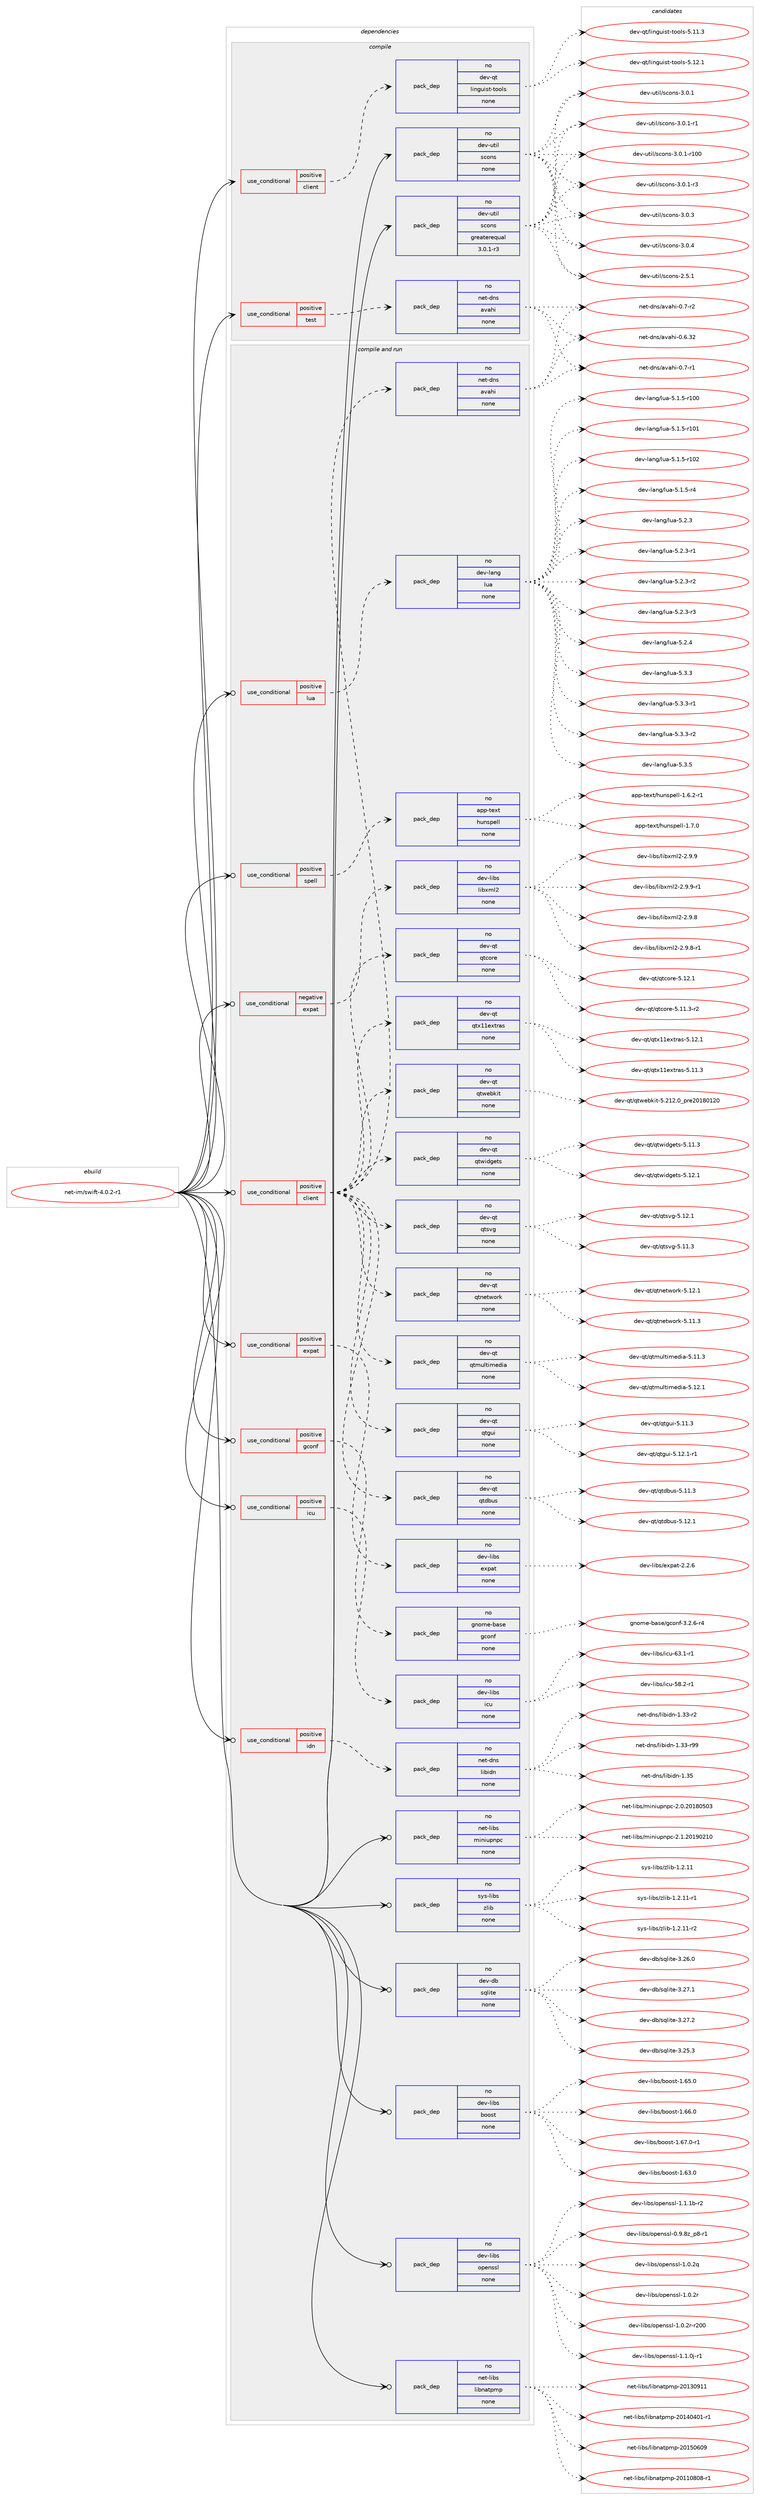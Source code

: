 digraph prolog {

# *************
# Graph options
# *************

newrank=true;
concentrate=true;
compound=true;
graph [rankdir=LR,fontname=Helvetica,fontsize=10,ranksep=1.5];#, ranksep=2.5, nodesep=0.2];
edge  [arrowhead=vee];
node  [fontname=Helvetica,fontsize=10];

# **********
# The ebuild
# **********

subgraph cluster_leftcol {
color=gray;
rank=same;
label=<<i>ebuild</i>>;
id [label="net-im/swift-4.0.2-r1", color=red, width=4, href="../net-im/swift-4.0.2-r1.svg"];
}

# ****************
# The dependencies
# ****************

subgraph cluster_midcol {
color=gray;
label=<<i>dependencies</i>>;
subgraph cluster_compile {
fillcolor="#eeeeee";
style=filled;
label=<<i>compile</i>>;
subgraph cond445204 {
dependency1655948 [label=<<TABLE BORDER="0" CELLBORDER="1" CELLSPACING="0" CELLPADDING="4"><TR><TD ROWSPAN="3" CELLPADDING="10">use_conditional</TD></TR><TR><TD>positive</TD></TR><TR><TD>client</TD></TR></TABLE>>, shape=none, color=red];
subgraph pack1183905 {
dependency1655949 [label=<<TABLE BORDER="0" CELLBORDER="1" CELLSPACING="0" CELLPADDING="4" WIDTH="220"><TR><TD ROWSPAN="6" CELLPADDING="30">pack_dep</TD></TR><TR><TD WIDTH="110">no</TD></TR><TR><TD>dev-qt</TD></TR><TR><TD>linguist-tools</TD></TR><TR><TD>none</TD></TR><TR><TD></TD></TR></TABLE>>, shape=none, color=blue];
}
dependency1655948:e -> dependency1655949:w [weight=20,style="dashed",arrowhead="vee"];
}
id:e -> dependency1655948:w [weight=20,style="solid",arrowhead="vee"];
subgraph cond445205 {
dependency1655950 [label=<<TABLE BORDER="0" CELLBORDER="1" CELLSPACING="0" CELLPADDING="4"><TR><TD ROWSPAN="3" CELLPADDING="10">use_conditional</TD></TR><TR><TD>positive</TD></TR><TR><TD>test</TD></TR></TABLE>>, shape=none, color=red];
subgraph pack1183906 {
dependency1655951 [label=<<TABLE BORDER="0" CELLBORDER="1" CELLSPACING="0" CELLPADDING="4" WIDTH="220"><TR><TD ROWSPAN="6" CELLPADDING="30">pack_dep</TD></TR><TR><TD WIDTH="110">no</TD></TR><TR><TD>net-dns</TD></TR><TR><TD>avahi</TD></TR><TR><TD>none</TD></TR><TR><TD></TD></TR></TABLE>>, shape=none, color=blue];
}
dependency1655950:e -> dependency1655951:w [weight=20,style="dashed",arrowhead="vee"];
}
id:e -> dependency1655950:w [weight=20,style="solid",arrowhead="vee"];
subgraph pack1183907 {
dependency1655952 [label=<<TABLE BORDER="0" CELLBORDER="1" CELLSPACING="0" CELLPADDING="4" WIDTH="220"><TR><TD ROWSPAN="6" CELLPADDING="30">pack_dep</TD></TR><TR><TD WIDTH="110">no</TD></TR><TR><TD>dev-util</TD></TR><TR><TD>scons</TD></TR><TR><TD>greaterequal</TD></TR><TR><TD>3.0.1-r3</TD></TR></TABLE>>, shape=none, color=blue];
}
id:e -> dependency1655952:w [weight=20,style="solid",arrowhead="vee"];
subgraph pack1183908 {
dependency1655953 [label=<<TABLE BORDER="0" CELLBORDER="1" CELLSPACING="0" CELLPADDING="4" WIDTH="220"><TR><TD ROWSPAN="6" CELLPADDING="30">pack_dep</TD></TR><TR><TD WIDTH="110">no</TD></TR><TR><TD>dev-util</TD></TR><TR><TD>scons</TD></TR><TR><TD>none</TD></TR><TR><TD></TD></TR></TABLE>>, shape=none, color=blue];
}
id:e -> dependency1655953:w [weight=20,style="solid",arrowhead="vee"];
}
subgraph cluster_compileandrun {
fillcolor="#eeeeee";
style=filled;
label=<<i>compile and run</i>>;
subgraph cond445206 {
dependency1655954 [label=<<TABLE BORDER="0" CELLBORDER="1" CELLSPACING="0" CELLPADDING="4"><TR><TD ROWSPAN="3" CELLPADDING="10">use_conditional</TD></TR><TR><TD>negative</TD></TR><TR><TD>expat</TD></TR></TABLE>>, shape=none, color=red];
subgraph pack1183909 {
dependency1655955 [label=<<TABLE BORDER="0" CELLBORDER="1" CELLSPACING="0" CELLPADDING="4" WIDTH="220"><TR><TD ROWSPAN="6" CELLPADDING="30">pack_dep</TD></TR><TR><TD WIDTH="110">no</TD></TR><TR><TD>dev-libs</TD></TR><TR><TD>libxml2</TD></TR><TR><TD>none</TD></TR><TR><TD></TD></TR></TABLE>>, shape=none, color=blue];
}
dependency1655954:e -> dependency1655955:w [weight=20,style="dashed",arrowhead="vee"];
}
id:e -> dependency1655954:w [weight=20,style="solid",arrowhead="odotvee"];
subgraph cond445207 {
dependency1655956 [label=<<TABLE BORDER="0" CELLBORDER="1" CELLSPACING="0" CELLPADDING="4"><TR><TD ROWSPAN="3" CELLPADDING="10">use_conditional</TD></TR><TR><TD>positive</TD></TR><TR><TD>client</TD></TR></TABLE>>, shape=none, color=red];
subgraph pack1183910 {
dependency1655957 [label=<<TABLE BORDER="0" CELLBORDER="1" CELLSPACING="0" CELLPADDING="4" WIDTH="220"><TR><TD ROWSPAN="6" CELLPADDING="30">pack_dep</TD></TR><TR><TD WIDTH="110">no</TD></TR><TR><TD>dev-qt</TD></TR><TR><TD>qtcore</TD></TR><TR><TD>none</TD></TR><TR><TD></TD></TR></TABLE>>, shape=none, color=blue];
}
dependency1655956:e -> dependency1655957:w [weight=20,style="dashed",arrowhead="vee"];
subgraph pack1183911 {
dependency1655958 [label=<<TABLE BORDER="0" CELLBORDER="1" CELLSPACING="0" CELLPADDING="4" WIDTH="220"><TR><TD ROWSPAN="6" CELLPADDING="30">pack_dep</TD></TR><TR><TD WIDTH="110">no</TD></TR><TR><TD>dev-qt</TD></TR><TR><TD>qtdbus</TD></TR><TR><TD>none</TD></TR><TR><TD></TD></TR></TABLE>>, shape=none, color=blue];
}
dependency1655956:e -> dependency1655958:w [weight=20,style="dashed",arrowhead="vee"];
subgraph pack1183912 {
dependency1655959 [label=<<TABLE BORDER="0" CELLBORDER="1" CELLSPACING="0" CELLPADDING="4" WIDTH="220"><TR><TD ROWSPAN="6" CELLPADDING="30">pack_dep</TD></TR><TR><TD WIDTH="110">no</TD></TR><TR><TD>dev-qt</TD></TR><TR><TD>qtgui</TD></TR><TR><TD>none</TD></TR><TR><TD></TD></TR></TABLE>>, shape=none, color=blue];
}
dependency1655956:e -> dependency1655959:w [weight=20,style="dashed",arrowhead="vee"];
subgraph pack1183913 {
dependency1655960 [label=<<TABLE BORDER="0" CELLBORDER="1" CELLSPACING="0" CELLPADDING="4" WIDTH="220"><TR><TD ROWSPAN="6" CELLPADDING="30">pack_dep</TD></TR><TR><TD WIDTH="110">no</TD></TR><TR><TD>dev-qt</TD></TR><TR><TD>qtmultimedia</TD></TR><TR><TD>none</TD></TR><TR><TD></TD></TR></TABLE>>, shape=none, color=blue];
}
dependency1655956:e -> dependency1655960:w [weight=20,style="dashed",arrowhead="vee"];
subgraph pack1183914 {
dependency1655961 [label=<<TABLE BORDER="0" CELLBORDER="1" CELLSPACING="0" CELLPADDING="4" WIDTH="220"><TR><TD ROWSPAN="6" CELLPADDING="30">pack_dep</TD></TR><TR><TD WIDTH="110">no</TD></TR><TR><TD>dev-qt</TD></TR><TR><TD>qtnetwork</TD></TR><TR><TD>none</TD></TR><TR><TD></TD></TR></TABLE>>, shape=none, color=blue];
}
dependency1655956:e -> dependency1655961:w [weight=20,style="dashed",arrowhead="vee"];
subgraph pack1183915 {
dependency1655962 [label=<<TABLE BORDER="0" CELLBORDER="1" CELLSPACING="0" CELLPADDING="4" WIDTH="220"><TR><TD ROWSPAN="6" CELLPADDING="30">pack_dep</TD></TR><TR><TD WIDTH="110">no</TD></TR><TR><TD>dev-qt</TD></TR><TR><TD>qtsvg</TD></TR><TR><TD>none</TD></TR><TR><TD></TD></TR></TABLE>>, shape=none, color=blue];
}
dependency1655956:e -> dependency1655962:w [weight=20,style="dashed",arrowhead="vee"];
subgraph pack1183916 {
dependency1655963 [label=<<TABLE BORDER="0" CELLBORDER="1" CELLSPACING="0" CELLPADDING="4" WIDTH="220"><TR><TD ROWSPAN="6" CELLPADDING="30">pack_dep</TD></TR><TR><TD WIDTH="110">no</TD></TR><TR><TD>dev-qt</TD></TR><TR><TD>qtwidgets</TD></TR><TR><TD>none</TD></TR><TR><TD></TD></TR></TABLE>>, shape=none, color=blue];
}
dependency1655956:e -> dependency1655963:w [weight=20,style="dashed",arrowhead="vee"];
subgraph pack1183917 {
dependency1655964 [label=<<TABLE BORDER="0" CELLBORDER="1" CELLSPACING="0" CELLPADDING="4" WIDTH="220"><TR><TD ROWSPAN="6" CELLPADDING="30">pack_dep</TD></TR><TR><TD WIDTH="110">no</TD></TR><TR><TD>dev-qt</TD></TR><TR><TD>qtwebkit</TD></TR><TR><TD>none</TD></TR><TR><TD></TD></TR></TABLE>>, shape=none, color=blue];
}
dependency1655956:e -> dependency1655964:w [weight=20,style="dashed",arrowhead="vee"];
subgraph pack1183918 {
dependency1655965 [label=<<TABLE BORDER="0" CELLBORDER="1" CELLSPACING="0" CELLPADDING="4" WIDTH="220"><TR><TD ROWSPAN="6" CELLPADDING="30">pack_dep</TD></TR><TR><TD WIDTH="110">no</TD></TR><TR><TD>dev-qt</TD></TR><TR><TD>qtx11extras</TD></TR><TR><TD>none</TD></TR><TR><TD></TD></TR></TABLE>>, shape=none, color=blue];
}
dependency1655956:e -> dependency1655965:w [weight=20,style="dashed",arrowhead="vee"];
subgraph pack1183919 {
dependency1655966 [label=<<TABLE BORDER="0" CELLBORDER="1" CELLSPACING="0" CELLPADDING="4" WIDTH="220"><TR><TD ROWSPAN="6" CELLPADDING="30">pack_dep</TD></TR><TR><TD WIDTH="110">no</TD></TR><TR><TD>net-dns</TD></TR><TR><TD>avahi</TD></TR><TR><TD>none</TD></TR><TR><TD></TD></TR></TABLE>>, shape=none, color=blue];
}
dependency1655956:e -> dependency1655966:w [weight=20,style="dashed",arrowhead="vee"];
}
id:e -> dependency1655956:w [weight=20,style="solid",arrowhead="odotvee"];
subgraph cond445208 {
dependency1655967 [label=<<TABLE BORDER="0" CELLBORDER="1" CELLSPACING="0" CELLPADDING="4"><TR><TD ROWSPAN="3" CELLPADDING="10">use_conditional</TD></TR><TR><TD>positive</TD></TR><TR><TD>expat</TD></TR></TABLE>>, shape=none, color=red];
subgraph pack1183920 {
dependency1655968 [label=<<TABLE BORDER="0" CELLBORDER="1" CELLSPACING="0" CELLPADDING="4" WIDTH="220"><TR><TD ROWSPAN="6" CELLPADDING="30">pack_dep</TD></TR><TR><TD WIDTH="110">no</TD></TR><TR><TD>dev-libs</TD></TR><TR><TD>expat</TD></TR><TR><TD>none</TD></TR><TR><TD></TD></TR></TABLE>>, shape=none, color=blue];
}
dependency1655967:e -> dependency1655968:w [weight=20,style="dashed",arrowhead="vee"];
}
id:e -> dependency1655967:w [weight=20,style="solid",arrowhead="odotvee"];
subgraph cond445209 {
dependency1655969 [label=<<TABLE BORDER="0" CELLBORDER="1" CELLSPACING="0" CELLPADDING="4"><TR><TD ROWSPAN="3" CELLPADDING="10">use_conditional</TD></TR><TR><TD>positive</TD></TR><TR><TD>gconf</TD></TR></TABLE>>, shape=none, color=red];
subgraph pack1183921 {
dependency1655970 [label=<<TABLE BORDER="0" CELLBORDER="1" CELLSPACING="0" CELLPADDING="4" WIDTH="220"><TR><TD ROWSPAN="6" CELLPADDING="30">pack_dep</TD></TR><TR><TD WIDTH="110">no</TD></TR><TR><TD>gnome-base</TD></TR><TR><TD>gconf</TD></TR><TR><TD>none</TD></TR><TR><TD></TD></TR></TABLE>>, shape=none, color=blue];
}
dependency1655969:e -> dependency1655970:w [weight=20,style="dashed",arrowhead="vee"];
}
id:e -> dependency1655969:w [weight=20,style="solid",arrowhead="odotvee"];
subgraph cond445210 {
dependency1655971 [label=<<TABLE BORDER="0" CELLBORDER="1" CELLSPACING="0" CELLPADDING="4"><TR><TD ROWSPAN="3" CELLPADDING="10">use_conditional</TD></TR><TR><TD>positive</TD></TR><TR><TD>icu</TD></TR></TABLE>>, shape=none, color=red];
subgraph pack1183922 {
dependency1655972 [label=<<TABLE BORDER="0" CELLBORDER="1" CELLSPACING="0" CELLPADDING="4" WIDTH="220"><TR><TD ROWSPAN="6" CELLPADDING="30">pack_dep</TD></TR><TR><TD WIDTH="110">no</TD></TR><TR><TD>dev-libs</TD></TR><TR><TD>icu</TD></TR><TR><TD>none</TD></TR><TR><TD></TD></TR></TABLE>>, shape=none, color=blue];
}
dependency1655971:e -> dependency1655972:w [weight=20,style="dashed",arrowhead="vee"];
}
id:e -> dependency1655971:w [weight=20,style="solid",arrowhead="odotvee"];
subgraph cond445211 {
dependency1655973 [label=<<TABLE BORDER="0" CELLBORDER="1" CELLSPACING="0" CELLPADDING="4"><TR><TD ROWSPAN="3" CELLPADDING="10">use_conditional</TD></TR><TR><TD>positive</TD></TR><TR><TD>idn</TD></TR></TABLE>>, shape=none, color=red];
subgraph pack1183923 {
dependency1655974 [label=<<TABLE BORDER="0" CELLBORDER="1" CELLSPACING="0" CELLPADDING="4" WIDTH="220"><TR><TD ROWSPAN="6" CELLPADDING="30">pack_dep</TD></TR><TR><TD WIDTH="110">no</TD></TR><TR><TD>net-dns</TD></TR><TR><TD>libidn</TD></TR><TR><TD>none</TD></TR><TR><TD></TD></TR></TABLE>>, shape=none, color=blue];
}
dependency1655973:e -> dependency1655974:w [weight=20,style="dashed",arrowhead="vee"];
}
id:e -> dependency1655973:w [weight=20,style="solid",arrowhead="odotvee"];
subgraph cond445212 {
dependency1655975 [label=<<TABLE BORDER="0" CELLBORDER="1" CELLSPACING="0" CELLPADDING="4"><TR><TD ROWSPAN="3" CELLPADDING="10">use_conditional</TD></TR><TR><TD>positive</TD></TR><TR><TD>lua</TD></TR></TABLE>>, shape=none, color=red];
subgraph pack1183924 {
dependency1655976 [label=<<TABLE BORDER="0" CELLBORDER="1" CELLSPACING="0" CELLPADDING="4" WIDTH="220"><TR><TD ROWSPAN="6" CELLPADDING="30">pack_dep</TD></TR><TR><TD WIDTH="110">no</TD></TR><TR><TD>dev-lang</TD></TR><TR><TD>lua</TD></TR><TR><TD>none</TD></TR><TR><TD></TD></TR></TABLE>>, shape=none, color=blue];
}
dependency1655975:e -> dependency1655976:w [weight=20,style="dashed",arrowhead="vee"];
}
id:e -> dependency1655975:w [weight=20,style="solid",arrowhead="odotvee"];
subgraph cond445213 {
dependency1655977 [label=<<TABLE BORDER="0" CELLBORDER="1" CELLSPACING="0" CELLPADDING="4"><TR><TD ROWSPAN="3" CELLPADDING="10">use_conditional</TD></TR><TR><TD>positive</TD></TR><TR><TD>spell</TD></TR></TABLE>>, shape=none, color=red];
subgraph pack1183925 {
dependency1655978 [label=<<TABLE BORDER="0" CELLBORDER="1" CELLSPACING="0" CELLPADDING="4" WIDTH="220"><TR><TD ROWSPAN="6" CELLPADDING="30">pack_dep</TD></TR><TR><TD WIDTH="110">no</TD></TR><TR><TD>app-text</TD></TR><TR><TD>hunspell</TD></TR><TR><TD>none</TD></TR><TR><TD></TD></TR></TABLE>>, shape=none, color=blue];
}
dependency1655977:e -> dependency1655978:w [weight=20,style="dashed",arrowhead="vee"];
}
id:e -> dependency1655977:w [weight=20,style="solid",arrowhead="odotvee"];
subgraph pack1183926 {
dependency1655979 [label=<<TABLE BORDER="0" CELLBORDER="1" CELLSPACING="0" CELLPADDING="4" WIDTH="220"><TR><TD ROWSPAN="6" CELLPADDING="30">pack_dep</TD></TR><TR><TD WIDTH="110">no</TD></TR><TR><TD>dev-db</TD></TR><TR><TD>sqlite</TD></TR><TR><TD>none</TD></TR><TR><TD></TD></TR></TABLE>>, shape=none, color=blue];
}
id:e -> dependency1655979:w [weight=20,style="solid",arrowhead="odotvee"];
subgraph pack1183927 {
dependency1655980 [label=<<TABLE BORDER="0" CELLBORDER="1" CELLSPACING="0" CELLPADDING="4" WIDTH="220"><TR><TD ROWSPAN="6" CELLPADDING="30">pack_dep</TD></TR><TR><TD WIDTH="110">no</TD></TR><TR><TD>dev-libs</TD></TR><TR><TD>boost</TD></TR><TR><TD>none</TD></TR><TR><TD></TD></TR></TABLE>>, shape=none, color=blue];
}
id:e -> dependency1655980:w [weight=20,style="solid",arrowhead="odotvee"];
subgraph pack1183928 {
dependency1655981 [label=<<TABLE BORDER="0" CELLBORDER="1" CELLSPACING="0" CELLPADDING="4" WIDTH="220"><TR><TD ROWSPAN="6" CELLPADDING="30">pack_dep</TD></TR><TR><TD WIDTH="110">no</TD></TR><TR><TD>dev-libs</TD></TR><TR><TD>openssl</TD></TR><TR><TD>none</TD></TR><TR><TD></TD></TR></TABLE>>, shape=none, color=blue];
}
id:e -> dependency1655981:w [weight=20,style="solid",arrowhead="odotvee"];
subgraph pack1183929 {
dependency1655982 [label=<<TABLE BORDER="0" CELLBORDER="1" CELLSPACING="0" CELLPADDING="4" WIDTH="220"><TR><TD ROWSPAN="6" CELLPADDING="30">pack_dep</TD></TR><TR><TD WIDTH="110">no</TD></TR><TR><TD>net-libs</TD></TR><TR><TD>libnatpmp</TD></TR><TR><TD>none</TD></TR><TR><TD></TD></TR></TABLE>>, shape=none, color=blue];
}
id:e -> dependency1655982:w [weight=20,style="solid",arrowhead="odotvee"];
subgraph pack1183930 {
dependency1655983 [label=<<TABLE BORDER="0" CELLBORDER="1" CELLSPACING="0" CELLPADDING="4" WIDTH="220"><TR><TD ROWSPAN="6" CELLPADDING="30">pack_dep</TD></TR><TR><TD WIDTH="110">no</TD></TR><TR><TD>net-libs</TD></TR><TR><TD>miniupnpc</TD></TR><TR><TD>none</TD></TR><TR><TD></TD></TR></TABLE>>, shape=none, color=blue];
}
id:e -> dependency1655983:w [weight=20,style="solid",arrowhead="odotvee"];
subgraph pack1183931 {
dependency1655984 [label=<<TABLE BORDER="0" CELLBORDER="1" CELLSPACING="0" CELLPADDING="4" WIDTH="220"><TR><TD ROWSPAN="6" CELLPADDING="30">pack_dep</TD></TR><TR><TD WIDTH="110">no</TD></TR><TR><TD>sys-libs</TD></TR><TR><TD>zlib</TD></TR><TR><TD>none</TD></TR><TR><TD></TD></TR></TABLE>>, shape=none, color=blue];
}
id:e -> dependency1655984:w [weight=20,style="solid",arrowhead="odotvee"];
}
subgraph cluster_run {
fillcolor="#eeeeee";
style=filled;
label=<<i>run</i>>;
}
}

# **************
# The candidates
# **************

subgraph cluster_choices {
rank=same;
color=gray;
label=<<i>candidates</i>>;

subgraph choice1183905 {
color=black;
nodesep=1;
choice10010111845113116471081051101031171051151164511611111110811545534649494651 [label="dev-qt/linguist-tools-5.11.3", color=red, width=4,href="../dev-qt/linguist-tools-5.11.3.svg"];
choice10010111845113116471081051101031171051151164511611111110811545534649504649 [label="dev-qt/linguist-tools-5.12.1", color=red, width=4,href="../dev-qt/linguist-tools-5.12.1.svg"];
dependency1655949:e -> choice10010111845113116471081051101031171051151164511611111110811545534649494651:w [style=dotted,weight="100"];
dependency1655949:e -> choice10010111845113116471081051101031171051151164511611111110811545534649504649:w [style=dotted,weight="100"];
}
subgraph choice1183906 {
color=black;
nodesep=1;
choice1101011164510011011547971189710410545484654465150 [label="net-dns/avahi-0.6.32", color=red, width=4,href="../net-dns/avahi-0.6.32.svg"];
choice11010111645100110115479711897104105454846554511449 [label="net-dns/avahi-0.7-r1", color=red, width=4,href="../net-dns/avahi-0.7-r1.svg"];
choice11010111645100110115479711897104105454846554511450 [label="net-dns/avahi-0.7-r2", color=red, width=4,href="../net-dns/avahi-0.7-r2.svg"];
dependency1655951:e -> choice1101011164510011011547971189710410545484654465150:w [style=dotted,weight="100"];
dependency1655951:e -> choice11010111645100110115479711897104105454846554511449:w [style=dotted,weight="100"];
dependency1655951:e -> choice11010111645100110115479711897104105454846554511450:w [style=dotted,weight="100"];
}
subgraph choice1183907 {
color=black;
nodesep=1;
choice100101118451171161051084711599111110115455046534649 [label="dev-util/scons-2.5.1", color=red, width=4,href="../dev-util/scons-2.5.1.svg"];
choice100101118451171161051084711599111110115455146484649 [label="dev-util/scons-3.0.1", color=red, width=4,href="../dev-util/scons-3.0.1.svg"];
choice1001011184511711610510847115991111101154551464846494511449 [label="dev-util/scons-3.0.1-r1", color=red, width=4,href="../dev-util/scons-3.0.1-r1.svg"];
choice10010111845117116105108471159911111011545514648464945114494848 [label="dev-util/scons-3.0.1-r100", color=red, width=4,href="../dev-util/scons-3.0.1-r100.svg"];
choice1001011184511711610510847115991111101154551464846494511451 [label="dev-util/scons-3.0.1-r3", color=red, width=4,href="../dev-util/scons-3.0.1-r3.svg"];
choice100101118451171161051084711599111110115455146484651 [label="dev-util/scons-3.0.3", color=red, width=4,href="../dev-util/scons-3.0.3.svg"];
choice100101118451171161051084711599111110115455146484652 [label="dev-util/scons-3.0.4", color=red, width=4,href="../dev-util/scons-3.0.4.svg"];
dependency1655952:e -> choice100101118451171161051084711599111110115455046534649:w [style=dotted,weight="100"];
dependency1655952:e -> choice100101118451171161051084711599111110115455146484649:w [style=dotted,weight="100"];
dependency1655952:e -> choice1001011184511711610510847115991111101154551464846494511449:w [style=dotted,weight="100"];
dependency1655952:e -> choice10010111845117116105108471159911111011545514648464945114494848:w [style=dotted,weight="100"];
dependency1655952:e -> choice1001011184511711610510847115991111101154551464846494511451:w [style=dotted,weight="100"];
dependency1655952:e -> choice100101118451171161051084711599111110115455146484651:w [style=dotted,weight="100"];
dependency1655952:e -> choice100101118451171161051084711599111110115455146484652:w [style=dotted,weight="100"];
}
subgraph choice1183908 {
color=black;
nodesep=1;
choice100101118451171161051084711599111110115455046534649 [label="dev-util/scons-2.5.1", color=red, width=4,href="../dev-util/scons-2.5.1.svg"];
choice100101118451171161051084711599111110115455146484649 [label="dev-util/scons-3.0.1", color=red, width=4,href="../dev-util/scons-3.0.1.svg"];
choice1001011184511711610510847115991111101154551464846494511449 [label="dev-util/scons-3.0.1-r1", color=red, width=4,href="../dev-util/scons-3.0.1-r1.svg"];
choice10010111845117116105108471159911111011545514648464945114494848 [label="dev-util/scons-3.0.1-r100", color=red, width=4,href="../dev-util/scons-3.0.1-r100.svg"];
choice1001011184511711610510847115991111101154551464846494511451 [label="dev-util/scons-3.0.1-r3", color=red, width=4,href="../dev-util/scons-3.0.1-r3.svg"];
choice100101118451171161051084711599111110115455146484651 [label="dev-util/scons-3.0.3", color=red, width=4,href="../dev-util/scons-3.0.3.svg"];
choice100101118451171161051084711599111110115455146484652 [label="dev-util/scons-3.0.4", color=red, width=4,href="../dev-util/scons-3.0.4.svg"];
dependency1655953:e -> choice100101118451171161051084711599111110115455046534649:w [style=dotted,weight="100"];
dependency1655953:e -> choice100101118451171161051084711599111110115455146484649:w [style=dotted,weight="100"];
dependency1655953:e -> choice1001011184511711610510847115991111101154551464846494511449:w [style=dotted,weight="100"];
dependency1655953:e -> choice10010111845117116105108471159911111011545514648464945114494848:w [style=dotted,weight="100"];
dependency1655953:e -> choice1001011184511711610510847115991111101154551464846494511451:w [style=dotted,weight="100"];
dependency1655953:e -> choice100101118451171161051084711599111110115455146484651:w [style=dotted,weight="100"];
dependency1655953:e -> choice100101118451171161051084711599111110115455146484652:w [style=dotted,weight="100"];
}
subgraph choice1183909 {
color=black;
nodesep=1;
choice1001011184510810598115471081059812010910850455046574656 [label="dev-libs/libxml2-2.9.8", color=red, width=4,href="../dev-libs/libxml2-2.9.8.svg"];
choice10010111845108105981154710810598120109108504550465746564511449 [label="dev-libs/libxml2-2.9.8-r1", color=red, width=4,href="../dev-libs/libxml2-2.9.8-r1.svg"];
choice1001011184510810598115471081059812010910850455046574657 [label="dev-libs/libxml2-2.9.9", color=red, width=4,href="../dev-libs/libxml2-2.9.9.svg"];
choice10010111845108105981154710810598120109108504550465746574511449 [label="dev-libs/libxml2-2.9.9-r1", color=red, width=4,href="../dev-libs/libxml2-2.9.9-r1.svg"];
dependency1655955:e -> choice1001011184510810598115471081059812010910850455046574656:w [style=dotted,weight="100"];
dependency1655955:e -> choice10010111845108105981154710810598120109108504550465746564511449:w [style=dotted,weight="100"];
dependency1655955:e -> choice1001011184510810598115471081059812010910850455046574657:w [style=dotted,weight="100"];
dependency1655955:e -> choice10010111845108105981154710810598120109108504550465746574511449:w [style=dotted,weight="100"];
}
subgraph choice1183910 {
color=black;
nodesep=1;
choice100101118451131164711311699111114101455346494946514511450 [label="dev-qt/qtcore-5.11.3-r2", color=red, width=4,href="../dev-qt/qtcore-5.11.3-r2.svg"];
choice10010111845113116471131169911111410145534649504649 [label="dev-qt/qtcore-5.12.1", color=red, width=4,href="../dev-qt/qtcore-5.12.1.svg"];
dependency1655957:e -> choice100101118451131164711311699111114101455346494946514511450:w [style=dotted,weight="100"];
dependency1655957:e -> choice10010111845113116471131169911111410145534649504649:w [style=dotted,weight="100"];
}
subgraph choice1183911 {
color=black;
nodesep=1;
choice10010111845113116471131161009811711545534649494651 [label="dev-qt/qtdbus-5.11.3", color=red, width=4,href="../dev-qt/qtdbus-5.11.3.svg"];
choice10010111845113116471131161009811711545534649504649 [label="dev-qt/qtdbus-5.12.1", color=red, width=4,href="../dev-qt/qtdbus-5.12.1.svg"];
dependency1655958:e -> choice10010111845113116471131161009811711545534649494651:w [style=dotted,weight="100"];
dependency1655958:e -> choice10010111845113116471131161009811711545534649504649:w [style=dotted,weight="100"];
}
subgraph choice1183912 {
color=black;
nodesep=1;
choice100101118451131164711311610311710545534649494651 [label="dev-qt/qtgui-5.11.3", color=red, width=4,href="../dev-qt/qtgui-5.11.3.svg"];
choice1001011184511311647113116103117105455346495046494511449 [label="dev-qt/qtgui-5.12.1-r1", color=red, width=4,href="../dev-qt/qtgui-5.12.1-r1.svg"];
dependency1655959:e -> choice100101118451131164711311610311710545534649494651:w [style=dotted,weight="100"];
dependency1655959:e -> choice1001011184511311647113116103117105455346495046494511449:w [style=dotted,weight="100"];
}
subgraph choice1183913 {
color=black;
nodesep=1;
choice10010111845113116471131161091171081161051091011001059745534649494651 [label="dev-qt/qtmultimedia-5.11.3", color=red, width=4,href="../dev-qt/qtmultimedia-5.11.3.svg"];
choice10010111845113116471131161091171081161051091011001059745534649504649 [label="dev-qt/qtmultimedia-5.12.1", color=red, width=4,href="../dev-qt/qtmultimedia-5.12.1.svg"];
dependency1655960:e -> choice10010111845113116471131161091171081161051091011001059745534649494651:w [style=dotted,weight="100"];
dependency1655960:e -> choice10010111845113116471131161091171081161051091011001059745534649504649:w [style=dotted,weight="100"];
}
subgraph choice1183914 {
color=black;
nodesep=1;
choice100101118451131164711311611010111611911111410745534649494651 [label="dev-qt/qtnetwork-5.11.3", color=red, width=4,href="../dev-qt/qtnetwork-5.11.3.svg"];
choice100101118451131164711311611010111611911111410745534649504649 [label="dev-qt/qtnetwork-5.12.1", color=red, width=4,href="../dev-qt/qtnetwork-5.12.1.svg"];
dependency1655961:e -> choice100101118451131164711311611010111611911111410745534649494651:w [style=dotted,weight="100"];
dependency1655961:e -> choice100101118451131164711311611010111611911111410745534649504649:w [style=dotted,weight="100"];
}
subgraph choice1183915 {
color=black;
nodesep=1;
choice100101118451131164711311611511810345534649494651 [label="dev-qt/qtsvg-5.11.3", color=red, width=4,href="../dev-qt/qtsvg-5.11.3.svg"];
choice100101118451131164711311611511810345534649504649 [label="dev-qt/qtsvg-5.12.1", color=red, width=4,href="../dev-qt/qtsvg-5.12.1.svg"];
dependency1655962:e -> choice100101118451131164711311611511810345534649494651:w [style=dotted,weight="100"];
dependency1655962:e -> choice100101118451131164711311611511810345534649504649:w [style=dotted,weight="100"];
}
subgraph choice1183916 {
color=black;
nodesep=1;
choice100101118451131164711311611910510010310111611545534649494651 [label="dev-qt/qtwidgets-5.11.3", color=red, width=4,href="../dev-qt/qtwidgets-5.11.3.svg"];
choice100101118451131164711311611910510010310111611545534649504649 [label="dev-qt/qtwidgets-5.12.1", color=red, width=4,href="../dev-qt/qtwidgets-5.12.1.svg"];
dependency1655963:e -> choice100101118451131164711311611910510010310111611545534649494651:w [style=dotted,weight="100"];
dependency1655963:e -> choice100101118451131164711311611910510010310111611545534649504649:w [style=dotted,weight="100"];
}
subgraph choice1183917 {
color=black;
nodesep=1;
choice1001011184511311647113116119101981071051164553465049504648951121141015048495648495048 [label="dev-qt/qtwebkit-5.212.0_pre20180120", color=red, width=4,href="../dev-qt/qtwebkit-5.212.0_pre20180120.svg"];
dependency1655964:e -> choice1001011184511311647113116119101981071051164553465049504648951121141015048495648495048:w [style=dotted,weight="100"];
}
subgraph choice1183918 {
color=black;
nodesep=1;
choice100101118451131164711311612049491011201161149711545534649494651 [label="dev-qt/qtx11extras-5.11.3", color=red, width=4,href="../dev-qt/qtx11extras-5.11.3.svg"];
choice100101118451131164711311612049491011201161149711545534649504649 [label="dev-qt/qtx11extras-5.12.1", color=red, width=4,href="../dev-qt/qtx11extras-5.12.1.svg"];
dependency1655965:e -> choice100101118451131164711311612049491011201161149711545534649494651:w [style=dotted,weight="100"];
dependency1655965:e -> choice100101118451131164711311612049491011201161149711545534649504649:w [style=dotted,weight="100"];
}
subgraph choice1183919 {
color=black;
nodesep=1;
choice1101011164510011011547971189710410545484654465150 [label="net-dns/avahi-0.6.32", color=red, width=4,href="../net-dns/avahi-0.6.32.svg"];
choice11010111645100110115479711897104105454846554511449 [label="net-dns/avahi-0.7-r1", color=red, width=4,href="../net-dns/avahi-0.7-r1.svg"];
choice11010111645100110115479711897104105454846554511450 [label="net-dns/avahi-0.7-r2", color=red, width=4,href="../net-dns/avahi-0.7-r2.svg"];
dependency1655966:e -> choice1101011164510011011547971189710410545484654465150:w [style=dotted,weight="100"];
dependency1655966:e -> choice11010111645100110115479711897104105454846554511449:w [style=dotted,weight="100"];
dependency1655966:e -> choice11010111645100110115479711897104105454846554511450:w [style=dotted,weight="100"];
}
subgraph choice1183920 {
color=black;
nodesep=1;
choice10010111845108105981154710112011297116455046504654 [label="dev-libs/expat-2.2.6", color=red, width=4,href="../dev-libs/expat-2.2.6.svg"];
dependency1655968:e -> choice10010111845108105981154710112011297116455046504654:w [style=dotted,weight="100"];
}
subgraph choice1183921 {
color=black;
nodesep=1;
choice10311011110910145989711510147103991111101024551465046544511452 [label="gnome-base/gconf-3.2.6-r4", color=red, width=4,href="../gnome-base/gconf-3.2.6-r4.svg"];
dependency1655970:e -> choice10311011110910145989711510147103991111101024551465046544511452:w [style=dotted,weight="100"];
}
subgraph choice1183922 {
color=black;
nodesep=1;
choice1001011184510810598115471059911745535646504511449 [label="dev-libs/icu-58.2-r1", color=red, width=4,href="../dev-libs/icu-58.2-r1.svg"];
choice1001011184510810598115471059911745545146494511449 [label="dev-libs/icu-63.1-r1", color=red, width=4,href="../dev-libs/icu-63.1-r1.svg"];
dependency1655972:e -> choice1001011184510810598115471059911745535646504511449:w [style=dotted,weight="100"];
dependency1655972:e -> choice1001011184510810598115471059911745545146494511449:w [style=dotted,weight="100"];
}
subgraph choice1183923 {
color=black;
nodesep=1;
choice11010111645100110115471081059810510011045494651514511450 [label="net-dns/libidn-1.33-r2", color=red, width=4,href="../net-dns/libidn-1.33-r2.svg"];
choice1101011164510011011547108105981051001104549465151451145757 [label="net-dns/libidn-1.33-r99", color=red, width=4,href="../net-dns/libidn-1.33-r99.svg"];
choice1101011164510011011547108105981051001104549465153 [label="net-dns/libidn-1.35", color=red, width=4,href="../net-dns/libidn-1.35.svg"];
dependency1655974:e -> choice11010111645100110115471081059810510011045494651514511450:w [style=dotted,weight="100"];
dependency1655974:e -> choice1101011164510011011547108105981051001104549465151451145757:w [style=dotted,weight="100"];
dependency1655974:e -> choice1101011164510011011547108105981051001104549465153:w [style=dotted,weight="100"];
}
subgraph choice1183924 {
color=black;
nodesep=1;
choice1001011184510897110103471081179745534649465345114494848 [label="dev-lang/lua-5.1.5-r100", color=red, width=4,href="../dev-lang/lua-5.1.5-r100.svg"];
choice1001011184510897110103471081179745534649465345114494849 [label="dev-lang/lua-5.1.5-r101", color=red, width=4,href="../dev-lang/lua-5.1.5-r101.svg"];
choice1001011184510897110103471081179745534649465345114494850 [label="dev-lang/lua-5.1.5-r102", color=red, width=4,href="../dev-lang/lua-5.1.5-r102.svg"];
choice100101118451089711010347108117974553464946534511452 [label="dev-lang/lua-5.1.5-r4", color=red, width=4,href="../dev-lang/lua-5.1.5-r4.svg"];
choice10010111845108971101034710811797455346504651 [label="dev-lang/lua-5.2.3", color=red, width=4,href="../dev-lang/lua-5.2.3.svg"];
choice100101118451089711010347108117974553465046514511449 [label="dev-lang/lua-5.2.3-r1", color=red, width=4,href="../dev-lang/lua-5.2.3-r1.svg"];
choice100101118451089711010347108117974553465046514511450 [label="dev-lang/lua-5.2.3-r2", color=red, width=4,href="../dev-lang/lua-5.2.3-r2.svg"];
choice100101118451089711010347108117974553465046514511451 [label="dev-lang/lua-5.2.3-r3", color=red, width=4,href="../dev-lang/lua-5.2.3-r3.svg"];
choice10010111845108971101034710811797455346504652 [label="dev-lang/lua-5.2.4", color=red, width=4,href="../dev-lang/lua-5.2.4.svg"];
choice10010111845108971101034710811797455346514651 [label="dev-lang/lua-5.3.3", color=red, width=4,href="../dev-lang/lua-5.3.3.svg"];
choice100101118451089711010347108117974553465146514511449 [label="dev-lang/lua-5.3.3-r1", color=red, width=4,href="../dev-lang/lua-5.3.3-r1.svg"];
choice100101118451089711010347108117974553465146514511450 [label="dev-lang/lua-5.3.3-r2", color=red, width=4,href="../dev-lang/lua-5.3.3-r2.svg"];
choice10010111845108971101034710811797455346514653 [label="dev-lang/lua-5.3.5", color=red, width=4,href="../dev-lang/lua-5.3.5.svg"];
dependency1655976:e -> choice1001011184510897110103471081179745534649465345114494848:w [style=dotted,weight="100"];
dependency1655976:e -> choice1001011184510897110103471081179745534649465345114494849:w [style=dotted,weight="100"];
dependency1655976:e -> choice1001011184510897110103471081179745534649465345114494850:w [style=dotted,weight="100"];
dependency1655976:e -> choice100101118451089711010347108117974553464946534511452:w [style=dotted,weight="100"];
dependency1655976:e -> choice10010111845108971101034710811797455346504651:w [style=dotted,weight="100"];
dependency1655976:e -> choice100101118451089711010347108117974553465046514511449:w [style=dotted,weight="100"];
dependency1655976:e -> choice100101118451089711010347108117974553465046514511450:w [style=dotted,weight="100"];
dependency1655976:e -> choice100101118451089711010347108117974553465046514511451:w [style=dotted,weight="100"];
dependency1655976:e -> choice10010111845108971101034710811797455346504652:w [style=dotted,weight="100"];
dependency1655976:e -> choice10010111845108971101034710811797455346514651:w [style=dotted,weight="100"];
dependency1655976:e -> choice100101118451089711010347108117974553465146514511449:w [style=dotted,weight="100"];
dependency1655976:e -> choice100101118451089711010347108117974553465146514511450:w [style=dotted,weight="100"];
dependency1655976:e -> choice10010111845108971101034710811797455346514653:w [style=dotted,weight="100"];
}
subgraph choice1183925 {
color=black;
nodesep=1;
choice9711211245116101120116471041171101151121011081084549465446504511449 [label="app-text/hunspell-1.6.2-r1", color=red, width=4,href="../app-text/hunspell-1.6.2-r1.svg"];
choice971121124511610112011647104117110115112101108108454946554648 [label="app-text/hunspell-1.7.0", color=red, width=4,href="../app-text/hunspell-1.7.0.svg"];
dependency1655978:e -> choice9711211245116101120116471041171101151121011081084549465446504511449:w [style=dotted,weight="100"];
dependency1655978:e -> choice971121124511610112011647104117110115112101108108454946554648:w [style=dotted,weight="100"];
}
subgraph choice1183926 {
color=black;
nodesep=1;
choice10010111845100984711511310810511610145514650534651 [label="dev-db/sqlite-3.25.3", color=red, width=4,href="../dev-db/sqlite-3.25.3.svg"];
choice10010111845100984711511310810511610145514650544648 [label="dev-db/sqlite-3.26.0", color=red, width=4,href="../dev-db/sqlite-3.26.0.svg"];
choice10010111845100984711511310810511610145514650554649 [label="dev-db/sqlite-3.27.1", color=red, width=4,href="../dev-db/sqlite-3.27.1.svg"];
choice10010111845100984711511310810511610145514650554650 [label="dev-db/sqlite-3.27.2", color=red, width=4,href="../dev-db/sqlite-3.27.2.svg"];
dependency1655979:e -> choice10010111845100984711511310810511610145514650534651:w [style=dotted,weight="100"];
dependency1655979:e -> choice10010111845100984711511310810511610145514650544648:w [style=dotted,weight="100"];
dependency1655979:e -> choice10010111845100984711511310810511610145514650554649:w [style=dotted,weight="100"];
dependency1655979:e -> choice10010111845100984711511310810511610145514650554650:w [style=dotted,weight="100"];
}
subgraph choice1183927 {
color=black;
nodesep=1;
choice1001011184510810598115479811111111511645494654514648 [label="dev-libs/boost-1.63.0", color=red, width=4,href="../dev-libs/boost-1.63.0.svg"];
choice1001011184510810598115479811111111511645494654534648 [label="dev-libs/boost-1.65.0", color=red, width=4,href="../dev-libs/boost-1.65.0.svg"];
choice1001011184510810598115479811111111511645494654544648 [label="dev-libs/boost-1.66.0", color=red, width=4,href="../dev-libs/boost-1.66.0.svg"];
choice10010111845108105981154798111111115116454946545546484511449 [label="dev-libs/boost-1.67.0-r1", color=red, width=4,href="../dev-libs/boost-1.67.0-r1.svg"];
dependency1655980:e -> choice1001011184510810598115479811111111511645494654514648:w [style=dotted,weight="100"];
dependency1655980:e -> choice1001011184510810598115479811111111511645494654534648:w [style=dotted,weight="100"];
dependency1655980:e -> choice1001011184510810598115479811111111511645494654544648:w [style=dotted,weight="100"];
dependency1655980:e -> choice10010111845108105981154798111111115116454946545546484511449:w [style=dotted,weight="100"];
}
subgraph choice1183928 {
color=black;
nodesep=1;
choice10010111845108105981154711111210111011511510845484657465612295112564511449 [label="dev-libs/openssl-0.9.8z_p8-r1", color=red, width=4,href="../dev-libs/openssl-0.9.8z_p8-r1.svg"];
choice100101118451081059811547111112101110115115108454946484650113 [label="dev-libs/openssl-1.0.2q", color=red, width=4,href="../dev-libs/openssl-1.0.2q.svg"];
choice100101118451081059811547111112101110115115108454946484650114 [label="dev-libs/openssl-1.0.2r", color=red, width=4,href="../dev-libs/openssl-1.0.2r.svg"];
choice10010111845108105981154711111210111011511510845494648465011445114504848 [label="dev-libs/openssl-1.0.2r-r200", color=red, width=4,href="../dev-libs/openssl-1.0.2r-r200.svg"];
choice1001011184510810598115471111121011101151151084549464946481064511449 [label="dev-libs/openssl-1.1.0j-r1", color=red, width=4,href="../dev-libs/openssl-1.1.0j-r1.svg"];
choice100101118451081059811547111112101110115115108454946494649984511450 [label="dev-libs/openssl-1.1.1b-r2", color=red, width=4,href="../dev-libs/openssl-1.1.1b-r2.svg"];
dependency1655981:e -> choice10010111845108105981154711111210111011511510845484657465612295112564511449:w [style=dotted,weight="100"];
dependency1655981:e -> choice100101118451081059811547111112101110115115108454946484650113:w [style=dotted,weight="100"];
dependency1655981:e -> choice100101118451081059811547111112101110115115108454946484650114:w [style=dotted,weight="100"];
dependency1655981:e -> choice10010111845108105981154711111210111011511510845494648465011445114504848:w [style=dotted,weight="100"];
dependency1655981:e -> choice1001011184510810598115471111121011101151151084549464946481064511449:w [style=dotted,weight="100"];
dependency1655981:e -> choice100101118451081059811547111112101110115115108454946494649984511450:w [style=dotted,weight="100"];
}
subgraph choice1183929 {
color=black;
nodesep=1;
choice11010111645108105981154710810598110971161121091124550484949485648564511449 [label="net-libs/libnatpmp-20110808-r1", color=red, width=4,href="../net-libs/libnatpmp-20110808-r1.svg"];
choice1101011164510810598115471081059811097116112109112455048495148574949 [label="net-libs/libnatpmp-20130911", color=red, width=4,href="../net-libs/libnatpmp-20130911.svg"];
choice11010111645108105981154710810598110971161121091124550484952485248494511449 [label="net-libs/libnatpmp-20140401-r1", color=red, width=4,href="../net-libs/libnatpmp-20140401-r1.svg"];
choice1101011164510810598115471081059811097116112109112455048495348544857 [label="net-libs/libnatpmp-20150609", color=red, width=4,href="../net-libs/libnatpmp-20150609.svg"];
dependency1655982:e -> choice11010111645108105981154710810598110971161121091124550484949485648564511449:w [style=dotted,weight="100"];
dependency1655982:e -> choice1101011164510810598115471081059811097116112109112455048495148574949:w [style=dotted,weight="100"];
dependency1655982:e -> choice11010111645108105981154710810598110971161121091124550484952485248494511449:w [style=dotted,weight="100"];
dependency1655982:e -> choice1101011164510810598115471081059811097116112109112455048495348544857:w [style=dotted,weight="100"];
}
subgraph choice1183930 {
color=black;
nodesep=1;
choice1101011164510810598115471091051101051171121101129945504648465048495648534851 [label="net-libs/miniupnpc-2.0.20180503", color=red, width=4,href="../net-libs/miniupnpc-2.0.20180503.svg"];
choice1101011164510810598115471091051101051171121101129945504649465048495748504948 [label="net-libs/miniupnpc-2.1.20190210", color=red, width=4,href="../net-libs/miniupnpc-2.1.20190210.svg"];
dependency1655983:e -> choice1101011164510810598115471091051101051171121101129945504648465048495648534851:w [style=dotted,weight="100"];
dependency1655983:e -> choice1101011164510810598115471091051101051171121101129945504649465048495748504948:w [style=dotted,weight="100"];
}
subgraph choice1183931 {
color=black;
nodesep=1;
choice1151211154510810598115471221081059845494650464949 [label="sys-libs/zlib-1.2.11", color=red, width=4,href="../sys-libs/zlib-1.2.11.svg"];
choice11512111545108105981154712210810598454946504649494511449 [label="sys-libs/zlib-1.2.11-r1", color=red, width=4,href="../sys-libs/zlib-1.2.11-r1.svg"];
choice11512111545108105981154712210810598454946504649494511450 [label="sys-libs/zlib-1.2.11-r2", color=red, width=4,href="../sys-libs/zlib-1.2.11-r2.svg"];
dependency1655984:e -> choice1151211154510810598115471221081059845494650464949:w [style=dotted,weight="100"];
dependency1655984:e -> choice11512111545108105981154712210810598454946504649494511449:w [style=dotted,weight="100"];
dependency1655984:e -> choice11512111545108105981154712210810598454946504649494511450:w [style=dotted,weight="100"];
}
}

}
